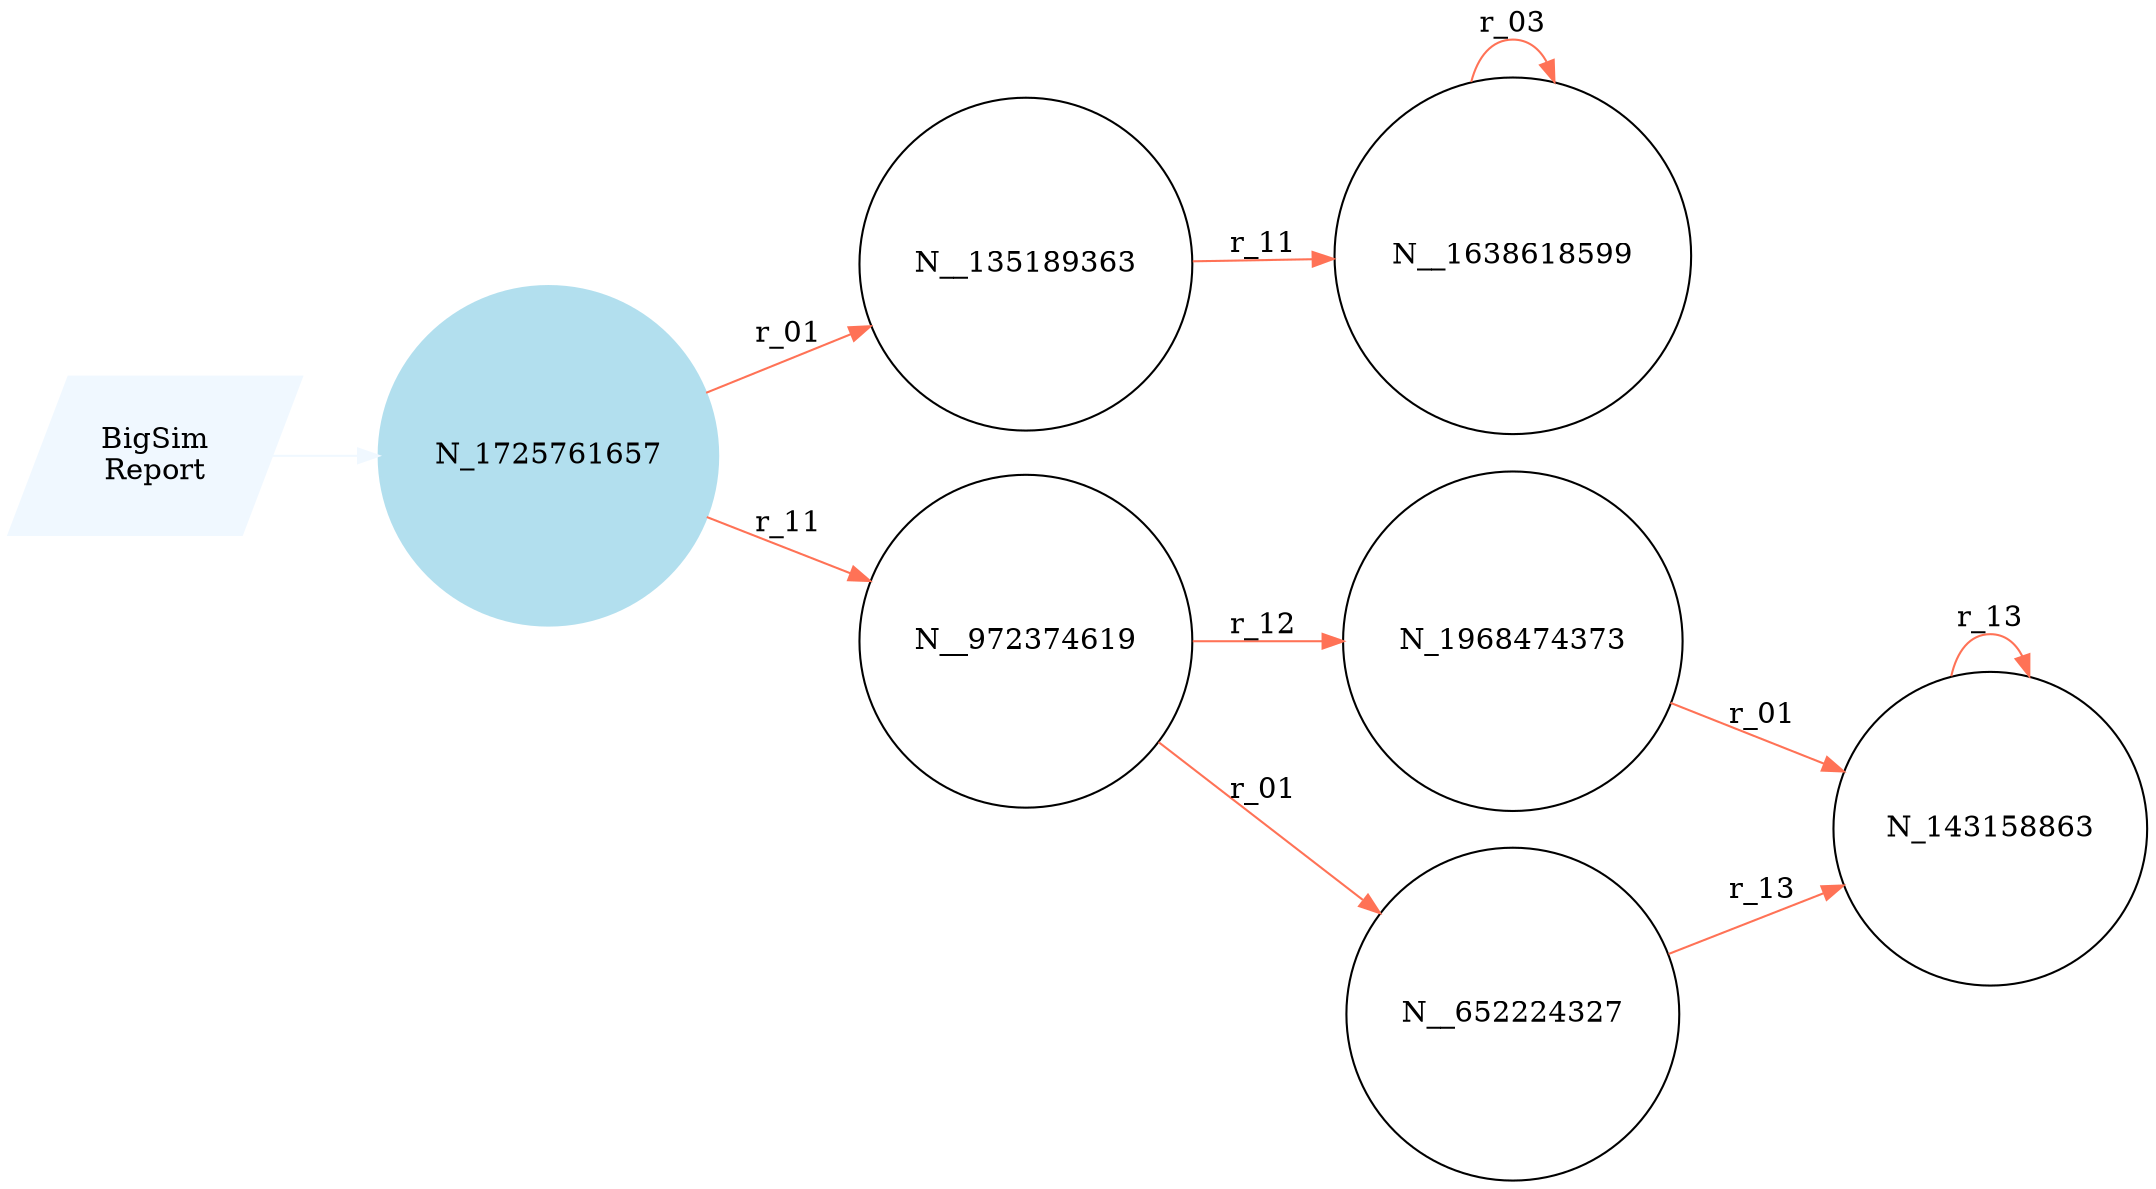 digraph reaction_graph {
   rankdir=LR;
   Node [shape = circle];
   BigSim_Report [shape = parallelogram color = aliceblue style=filled label="BigSim
Report"];
BigSim_Report -> N_1725761657[color = aliceblue label = ""];
 N_1725761657
 [shape=circle, color=lightblue2, style=filled];
N_1968474373[ label="N_1968474373"];
 N_1968474373 -> N_143158863[ color = coral1 label = "r_01"];
N__135189363[ label="N__135189363"];
 N__135189363 -> N__1638618599[ color = coral1 label = "r_11"];
N__972374619[ label="N__972374619"];
 N__972374619 -> N__652224327[ color = coral1 label = "r_01"];
 N__972374619 -> N_1968474373[ color = coral1 label = "r_12"];
N_1725761657[ label="N_1725761657"];
 N_1725761657 -> N__972374619[ color = coral1 label = "r_11"];
 N_1725761657 -> N__135189363[ color = coral1 label = "r_01"];
N_143158863[ label="N_143158863"];
 N_143158863 -> N_143158863[ color = coral1 label = "r_13"];
N__1638618599[ label="N__1638618599"];
 N__1638618599 -> N__1638618599[ color = coral1 label = "r_03"];
N__652224327[ label="N__652224327"];
 N__652224327 -> N_143158863[ color = coral1 label = "r_13"];
}

